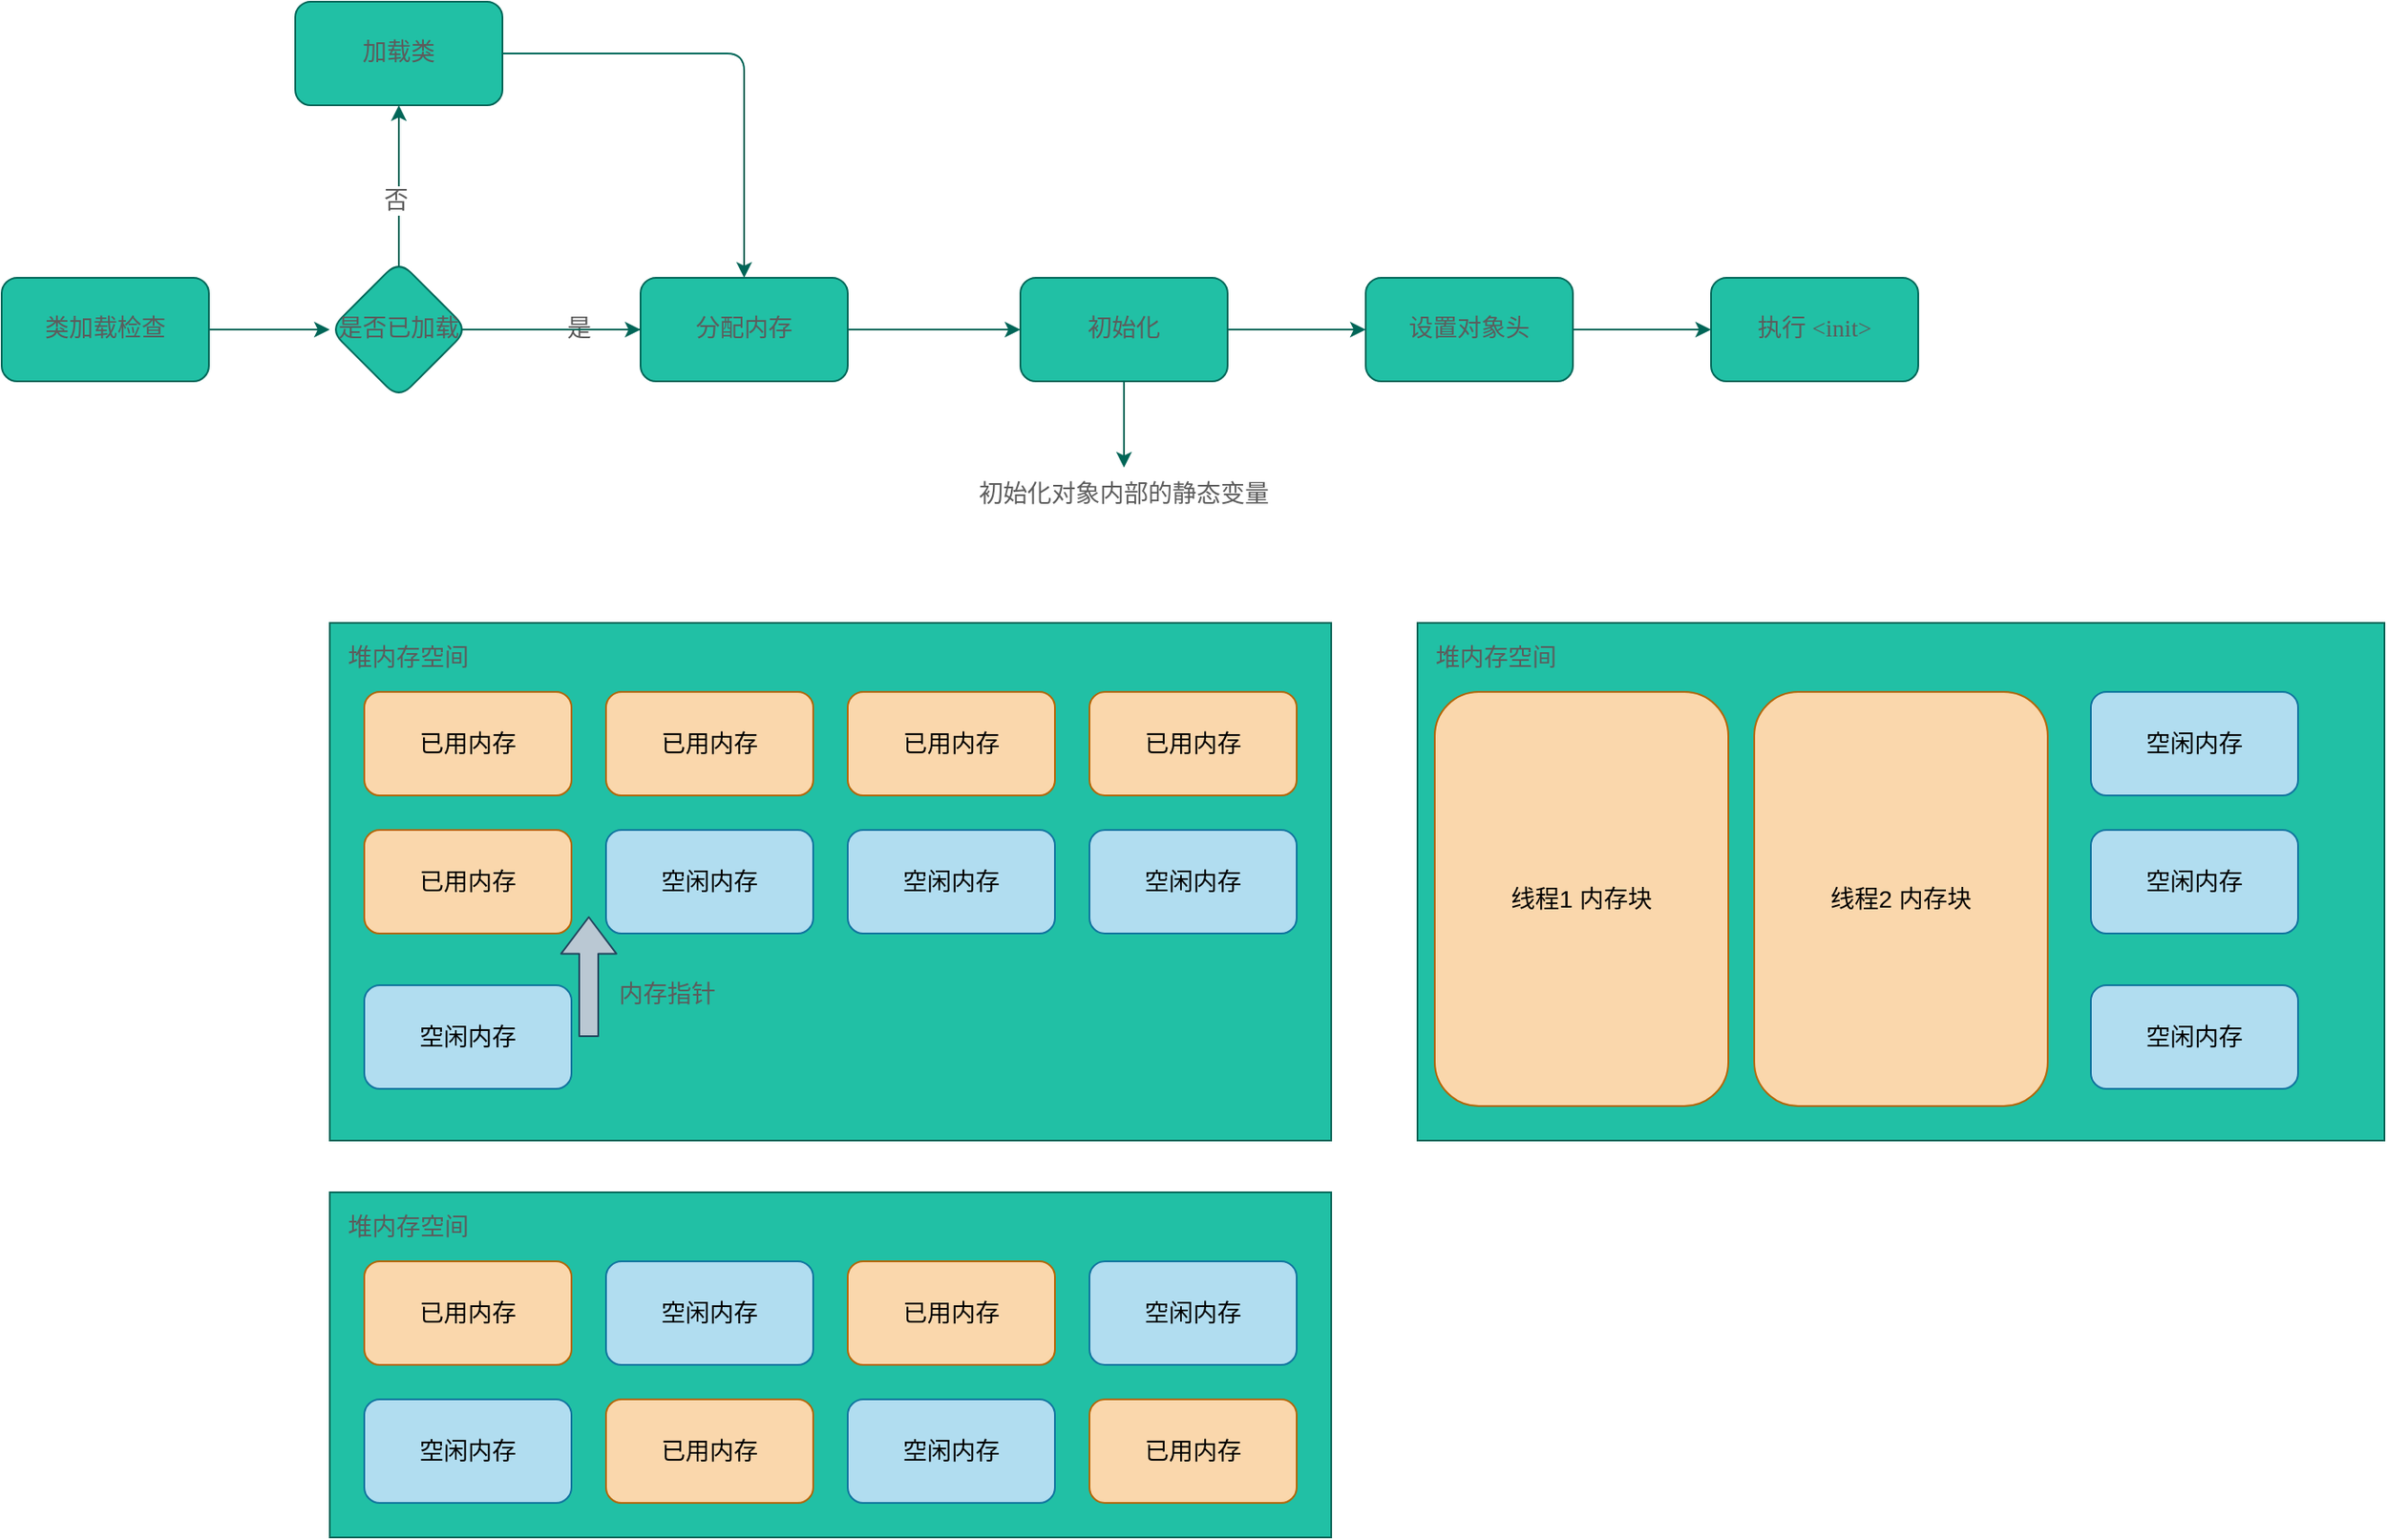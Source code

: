 <mxfile version="16.2.7" type="github">
  <diagram id="C5RBs43oDa-KdzZeNtuy" name="Page-1">
    <mxGraphModel dx="1422" dy="804" grid="1" gridSize="10" guides="1" tooltips="1" connect="1" arrows="1" fold="1" page="1" pageScale="1" pageWidth="827" pageHeight="1169" math="0" shadow="0">
      <root>
        <mxCell id="WIyWlLk6GJQsqaUBKTNV-0" />
        <mxCell id="WIyWlLk6GJQsqaUBKTNV-1" parent="WIyWlLk6GJQsqaUBKTNV-0" />
        <mxCell id="0oYpzeVEECs09RrJKvZ9-6" value="" style="edgeStyle=orthogonalEdgeStyle;rounded=1;sketch=0;orthogonalLoop=1;jettySize=auto;html=1;fontFamily=Comic Sans MS;fontColor=#5C5C5C;strokeColor=#006658;fillColor=#21C0A5;fontSize=14;" edge="1" parent="WIyWlLk6GJQsqaUBKTNV-1" source="0oYpzeVEECs09RrJKvZ9-0" target="0oYpzeVEECs09RrJKvZ9-5">
          <mxGeometry relative="1" as="geometry" />
        </mxCell>
        <mxCell id="0oYpzeVEECs09RrJKvZ9-0" value="类加载检查" style="rounded=1;whiteSpace=wrap;html=1;sketch=0;fontColor=#5C5C5C;strokeColor=#006658;fillColor=#21C0A5;fontFamily=Comic Sans MS;fontSize=14;" vertex="1" parent="WIyWlLk6GJQsqaUBKTNV-1">
          <mxGeometry x="20" y="180" width="120" height="60" as="geometry" />
        </mxCell>
        <mxCell id="0oYpzeVEECs09RrJKvZ9-8" value="" style="edgeStyle=orthogonalEdgeStyle;rounded=1;sketch=0;orthogonalLoop=1;jettySize=auto;html=1;fontFamily=Comic Sans MS;fontColor=#5C5C5C;strokeColor=#006658;fillColor=#21C0A5;fontSize=14;startArrow=none;" edge="1" parent="WIyWlLk6GJQsqaUBKTNV-1" source="0oYpzeVEECs09RrJKvZ9-9" target="0oYpzeVEECs09RrJKvZ9-7">
          <mxGeometry relative="1" as="geometry">
            <Array as="points" />
          </mxGeometry>
        </mxCell>
        <mxCell id="0oYpzeVEECs09RrJKvZ9-23" value="否" style="edgeLabel;html=1;align=center;verticalAlign=middle;resizable=0;points=[];fontSize=14;fontColor=#5C5C5C;" vertex="1" connectable="0" parent="0oYpzeVEECs09RrJKvZ9-8">
          <mxGeometry x="0.593" y="2" relative="1" as="geometry">
            <mxPoint as="offset" />
          </mxGeometry>
        </mxCell>
        <mxCell id="0oYpzeVEECs09RrJKvZ9-10" value="" style="edgeStyle=orthogonalEdgeStyle;rounded=1;sketch=0;orthogonalLoop=1;jettySize=auto;html=1;fontFamily=Comic Sans MS;fontColor=#5C5C5C;strokeColor=#006658;fillColor=#21C0A5;fontSize=14;" edge="1" parent="WIyWlLk6GJQsqaUBKTNV-1" source="0oYpzeVEECs09RrJKvZ9-5" target="0oYpzeVEECs09RrJKvZ9-9">
          <mxGeometry relative="1" as="geometry" />
        </mxCell>
        <mxCell id="0oYpzeVEECs09RrJKvZ9-14" value="是" style="edgeLabel;html=1;align=center;verticalAlign=middle;resizable=0;points=[];fontColor=#5C5C5C;fontSize=14;" vertex="1" connectable="0" parent="0oYpzeVEECs09RrJKvZ9-10">
          <mxGeometry x="0.267" y="1" relative="1" as="geometry">
            <mxPoint as="offset" />
          </mxGeometry>
        </mxCell>
        <mxCell id="0oYpzeVEECs09RrJKvZ9-5" value="是否已加载" style="rhombus;whiteSpace=wrap;html=1;fontFamily=Comic Sans MS;fillColor=#21C0A5;strokeColor=#006658;fontColor=#5C5C5C;rounded=1;sketch=0;fontSize=14;" vertex="1" parent="WIyWlLk6GJQsqaUBKTNV-1">
          <mxGeometry x="210" y="170" width="80" height="80" as="geometry" />
        </mxCell>
        <mxCell id="0oYpzeVEECs09RrJKvZ9-24" style="edgeStyle=orthogonalEdgeStyle;curved=0;rounded=1;sketch=0;orthogonalLoop=1;jettySize=auto;html=1;exitX=1;exitY=0.5;exitDx=0;exitDy=0;fontSize=14;fontColor=#5C5C5C;strokeColor=#006658;fillColor=#21C0A5;" edge="1" parent="WIyWlLk6GJQsqaUBKTNV-1" source="0oYpzeVEECs09RrJKvZ9-7" target="0oYpzeVEECs09RrJKvZ9-9">
          <mxGeometry relative="1" as="geometry" />
        </mxCell>
        <mxCell id="0oYpzeVEECs09RrJKvZ9-7" value="加载类" style="whiteSpace=wrap;html=1;fontFamily=Comic Sans MS;fillColor=#21C0A5;strokeColor=#006658;fontColor=#5C5C5C;rounded=1;sketch=0;fontSize=14;" vertex="1" parent="WIyWlLk6GJQsqaUBKTNV-1">
          <mxGeometry x="190" y="20" width="120" height="60" as="geometry" />
        </mxCell>
        <mxCell id="0oYpzeVEECs09RrJKvZ9-16" value="" style="edgeStyle=orthogonalEdgeStyle;curved=0;rounded=1;sketch=0;orthogonalLoop=1;jettySize=auto;html=1;fontColor=#5C5C5C;strokeColor=#006658;fillColor=#21C0A5;fontSize=14;" edge="1" parent="WIyWlLk6GJQsqaUBKTNV-1" source="0oYpzeVEECs09RrJKvZ9-9" target="0oYpzeVEECs09RrJKvZ9-15">
          <mxGeometry relative="1" as="geometry" />
        </mxCell>
        <mxCell id="0oYpzeVEECs09RrJKvZ9-18" value="" style="edgeStyle=orthogonalEdgeStyle;curved=0;rounded=1;sketch=0;orthogonalLoop=1;jettySize=auto;html=1;fontColor=#5C5C5C;strokeColor=#006658;fillColor=#21C0A5;fontSize=14;" edge="1" parent="WIyWlLk6GJQsqaUBKTNV-1" source="0oYpzeVEECs09RrJKvZ9-15" target="0oYpzeVEECs09RrJKvZ9-17">
          <mxGeometry relative="1" as="geometry" />
        </mxCell>
        <mxCell id="0oYpzeVEECs09RrJKvZ9-27" style="edgeStyle=orthogonalEdgeStyle;curved=0;rounded=1;sketch=0;orthogonalLoop=1;jettySize=auto;html=1;exitX=0.5;exitY=1;exitDx=0;exitDy=0;entryX=0.5;entryY=0;entryDx=0;entryDy=0;fontFamily=Helvetica;fontSize=14;fontColor=#5C5C5C;strokeColor=#006658;fillColor=#21C0A5;" edge="1" parent="WIyWlLk6GJQsqaUBKTNV-1" source="0oYpzeVEECs09RrJKvZ9-15" target="0oYpzeVEECs09RrJKvZ9-26">
          <mxGeometry relative="1" as="geometry" />
        </mxCell>
        <mxCell id="0oYpzeVEECs09RrJKvZ9-15" value="初始化" style="whiteSpace=wrap;html=1;fontFamily=Comic Sans MS;fillColor=#21C0A5;strokeColor=#006658;fontColor=#5C5C5C;rounded=1;sketch=0;fontSize=14;" vertex="1" parent="WIyWlLk6GJQsqaUBKTNV-1">
          <mxGeometry x="610" y="180" width="120" height="60" as="geometry" />
        </mxCell>
        <mxCell id="0oYpzeVEECs09RrJKvZ9-20" value="" style="edgeStyle=orthogonalEdgeStyle;curved=0;rounded=1;sketch=0;orthogonalLoop=1;jettySize=auto;html=1;fontColor=#5C5C5C;strokeColor=#006658;fillColor=#21C0A5;fontSize=14;" edge="1" parent="WIyWlLk6GJQsqaUBKTNV-1" source="0oYpzeVEECs09RrJKvZ9-17" target="0oYpzeVEECs09RrJKvZ9-19">
          <mxGeometry relative="1" as="geometry" />
        </mxCell>
        <mxCell id="0oYpzeVEECs09RrJKvZ9-17" value="设置对象头" style="whiteSpace=wrap;html=1;fontFamily=Comic Sans MS;fillColor=#21C0A5;strokeColor=#006658;fontColor=#5C5C5C;rounded=1;sketch=0;fontSize=14;" vertex="1" parent="WIyWlLk6GJQsqaUBKTNV-1">
          <mxGeometry x="810" y="180" width="120" height="60" as="geometry" />
        </mxCell>
        <mxCell id="0oYpzeVEECs09RrJKvZ9-19" value="执行 &amp;lt;init&amp;gt;" style="whiteSpace=wrap;html=1;fontFamily=Comic Sans MS;fillColor=#21C0A5;strokeColor=#006658;fontColor=#5C5C5C;rounded=1;sketch=0;fontSize=14;" vertex="1" parent="WIyWlLk6GJQsqaUBKTNV-1">
          <mxGeometry x="1010" y="180" width="120" height="60" as="geometry" />
        </mxCell>
        <mxCell id="0oYpzeVEECs09RrJKvZ9-9" value="分配内存" style="whiteSpace=wrap;html=1;fontFamily=Comic Sans MS;fillColor=#21C0A5;strokeColor=#006658;fontColor=#5C5C5C;rounded=1;sketch=0;fontSize=14;" vertex="1" parent="WIyWlLk6GJQsqaUBKTNV-1">
          <mxGeometry x="390" y="180" width="120" height="60" as="geometry" />
        </mxCell>
        <mxCell id="0oYpzeVEECs09RrJKvZ9-21" value="" style="edgeStyle=orthogonalEdgeStyle;rounded=1;sketch=0;orthogonalLoop=1;jettySize=auto;html=1;fontFamily=Comic Sans MS;fontColor=#5C5C5C;strokeColor=#006658;fillColor=#21C0A5;fontSize=14;endArrow=none;" edge="1" parent="WIyWlLk6GJQsqaUBKTNV-1" source="0oYpzeVEECs09RrJKvZ9-5" target="0oYpzeVEECs09RrJKvZ9-9">
          <mxGeometry relative="1" as="geometry">
            <mxPoint x="290" y="210" as="sourcePoint" />
            <mxPoint x="250" y="80" as="targetPoint" />
            <Array as="points">
              <mxPoint x="510" y="210" />
              <mxPoint x="510" y="210" />
            </Array>
          </mxGeometry>
        </mxCell>
        <mxCell id="0oYpzeVEECs09RrJKvZ9-26" value="初始化对象内部的静态变量" style="text;html=1;strokeColor=none;fillColor=none;align=center;verticalAlign=middle;whiteSpace=wrap;rounded=0;sketch=0;fontColor=#5C5C5C;fontSize=14;glass=0;" vertex="1" parent="WIyWlLk6GJQsqaUBKTNV-1">
          <mxGeometry x="560" y="290" width="220" height="30" as="geometry" />
        </mxCell>
        <mxCell id="0oYpzeVEECs09RrJKvZ9-29" value="" style="rounded=0;whiteSpace=wrap;html=1;sketch=0;fontColor=#5C5C5C;strokeColor=#006658;fillColor=#21C0A5;" vertex="1" parent="WIyWlLk6GJQsqaUBKTNV-1">
          <mxGeometry x="210" y="380" width="580" height="300" as="geometry" />
        </mxCell>
        <mxCell id="0oYpzeVEECs09RrJKvZ9-30" value="堆内存空间" style="text;html=1;align=center;verticalAlign=middle;resizable=0;points=[];autosize=1;strokeColor=none;fillColor=none;fontColor=#5C5C5C;fontSize=14;" vertex="1" parent="WIyWlLk6GJQsqaUBKTNV-1">
          <mxGeometry x="210" y="390" width="90" height="20" as="geometry" />
        </mxCell>
        <mxCell id="0oYpzeVEECs09RrJKvZ9-31" value="已用内存" style="rounded=1;whiteSpace=wrap;html=1;fontFamily=Helvetica;fontSize=14;fillColor=#fad7ac;strokeColor=#b46504;" vertex="1" parent="WIyWlLk6GJQsqaUBKTNV-1">
          <mxGeometry x="230" y="420" width="120" height="60" as="geometry" />
        </mxCell>
        <mxCell id="0oYpzeVEECs09RrJKvZ9-33" value="已用内存" style="rounded=1;whiteSpace=wrap;html=1;fontFamily=Helvetica;fontSize=14;fillColor=#fad7ac;strokeColor=#b46504;" vertex="1" parent="WIyWlLk6GJQsqaUBKTNV-1">
          <mxGeometry x="650" y="420" width="120" height="60" as="geometry" />
        </mxCell>
        <mxCell id="0oYpzeVEECs09RrJKvZ9-34" value="已用内存" style="rounded=1;whiteSpace=wrap;html=1;fontFamily=Helvetica;fontSize=14;fillColor=#fad7ac;strokeColor=#b46504;" vertex="1" parent="WIyWlLk6GJQsqaUBKTNV-1">
          <mxGeometry x="510" y="420" width="120" height="60" as="geometry" />
        </mxCell>
        <mxCell id="0oYpzeVEECs09RrJKvZ9-35" value="已用内存" style="rounded=1;whiteSpace=wrap;html=1;fontFamily=Helvetica;fontSize=14;fillColor=#fad7ac;strokeColor=#b46504;" vertex="1" parent="WIyWlLk6GJQsqaUBKTNV-1">
          <mxGeometry x="230" y="500" width="120" height="60" as="geometry" />
        </mxCell>
        <mxCell id="0oYpzeVEECs09RrJKvZ9-37" value="空闲内存" style="rounded=1;whiteSpace=wrap;html=1;fontFamily=Helvetica;fontSize=14;fillColor=#b1ddf0;strokeColor=#10739e;" vertex="1" parent="WIyWlLk6GJQsqaUBKTNV-1">
          <mxGeometry x="370" y="500" width="120" height="60" as="geometry" />
        </mxCell>
        <mxCell id="0oYpzeVEECs09RrJKvZ9-38" value="" style="shape=flexArrow;endArrow=classic;html=1;rounded=1;sketch=0;fontFamily=Helvetica;fontSize=14;fontColor=#5C5C5C;fillColor=#bac8d3;curved=0;width=11;endSize=6.74;strokeColor=#23445d;" edge="1" parent="WIyWlLk6GJQsqaUBKTNV-1">
          <mxGeometry width="50" height="50" relative="1" as="geometry">
            <mxPoint x="360" y="620" as="sourcePoint" />
            <mxPoint x="360" y="550" as="targetPoint" />
          </mxGeometry>
        </mxCell>
        <mxCell id="0oYpzeVEECs09RrJKvZ9-40" value="空闲内存" style="rounded=1;whiteSpace=wrap;html=1;fontFamily=Helvetica;fontSize=14;fillColor=#b1ddf0;strokeColor=#10739e;" vertex="1" parent="WIyWlLk6GJQsqaUBKTNV-1">
          <mxGeometry x="650" y="500" width="120" height="60" as="geometry" />
        </mxCell>
        <mxCell id="0oYpzeVEECs09RrJKvZ9-41" value="空闲内存" style="rounded=1;whiteSpace=wrap;html=1;fontFamily=Helvetica;fontSize=14;fillColor=#b1ddf0;strokeColor=#10739e;" vertex="1" parent="WIyWlLk6GJQsqaUBKTNV-1">
          <mxGeometry x="510" y="500" width="120" height="60" as="geometry" />
        </mxCell>
        <mxCell id="0oYpzeVEECs09RrJKvZ9-42" value="空闲内存" style="rounded=1;whiteSpace=wrap;html=1;fontFamily=Helvetica;fontSize=14;fillColor=#b1ddf0;strokeColor=#10739e;" vertex="1" parent="WIyWlLk6GJQsqaUBKTNV-1">
          <mxGeometry x="230" y="590" width="120" height="60" as="geometry" />
        </mxCell>
        <mxCell id="0oYpzeVEECs09RrJKvZ9-39" value="内存指针" style="text;html=1;align=center;verticalAlign=middle;resizable=0;points=[];autosize=1;strokeColor=none;fillColor=none;fontSize=14;fontFamily=Helvetica;fontColor=#5C5C5C;" vertex="1" parent="WIyWlLk6GJQsqaUBKTNV-1">
          <mxGeometry x="370" y="585" width="70" height="20" as="geometry" />
        </mxCell>
        <mxCell id="0oYpzeVEECs09RrJKvZ9-43" value="" style="rounded=0;whiteSpace=wrap;html=1;sketch=0;fontColor=#5C5C5C;strokeColor=#006658;fillColor=#21C0A5;" vertex="1" parent="WIyWlLk6GJQsqaUBKTNV-1">
          <mxGeometry x="210" y="710" width="580" height="200" as="geometry" />
        </mxCell>
        <mxCell id="0oYpzeVEECs09RrJKvZ9-44" value="堆内存空间" style="text;html=1;align=center;verticalAlign=middle;resizable=0;points=[];autosize=1;strokeColor=none;fillColor=none;fontColor=#5C5C5C;fontSize=14;" vertex="1" parent="WIyWlLk6GJQsqaUBKTNV-1">
          <mxGeometry x="210" y="720" width="90" height="20" as="geometry" />
        </mxCell>
        <mxCell id="0oYpzeVEECs09RrJKvZ9-45" value="已用内存" style="rounded=1;whiteSpace=wrap;html=1;fontFamily=Helvetica;fontSize=14;fillColor=#fad7ac;strokeColor=#b46504;" vertex="1" parent="WIyWlLk6GJQsqaUBKTNV-1">
          <mxGeometry x="230" y="750" width="120" height="60" as="geometry" />
        </mxCell>
        <mxCell id="0oYpzeVEECs09RrJKvZ9-46" value="已用内存" style="rounded=1;whiteSpace=wrap;html=1;fontFamily=Helvetica;fontSize=14;fillColor=#fad7ac;strokeColor=#b46504;" vertex="1" parent="WIyWlLk6GJQsqaUBKTNV-1">
          <mxGeometry x="510" y="750" width="120" height="60" as="geometry" />
        </mxCell>
        <mxCell id="0oYpzeVEECs09RrJKvZ9-47" value="已用内存" style="rounded=1;whiteSpace=wrap;html=1;fontFamily=Helvetica;fontSize=14;fillColor=#fad7ac;strokeColor=#b46504;" vertex="1" parent="WIyWlLk6GJQsqaUBKTNV-1">
          <mxGeometry x="650" y="830" width="120" height="60" as="geometry" />
        </mxCell>
        <mxCell id="0oYpzeVEECs09RrJKvZ9-48" value="已用内存" style="rounded=1;whiteSpace=wrap;html=1;fontFamily=Helvetica;fontSize=14;fillColor=#fad7ac;strokeColor=#b46504;" vertex="1" parent="WIyWlLk6GJQsqaUBKTNV-1">
          <mxGeometry x="370" y="830" width="120" height="60" as="geometry" />
        </mxCell>
        <mxCell id="0oYpzeVEECs09RrJKvZ9-50" value="空闲内存" style="rounded=1;whiteSpace=wrap;html=1;fontFamily=Helvetica;fontSize=14;fillColor=#b1ddf0;strokeColor=#10739e;" vertex="1" parent="WIyWlLk6GJQsqaUBKTNV-1">
          <mxGeometry x="370" y="750" width="120" height="60" as="geometry" />
        </mxCell>
        <mxCell id="0oYpzeVEECs09RrJKvZ9-52" value="空闲内存" style="rounded=1;whiteSpace=wrap;html=1;fontFamily=Helvetica;fontSize=14;fillColor=#b1ddf0;strokeColor=#10739e;" vertex="1" parent="WIyWlLk6GJQsqaUBKTNV-1">
          <mxGeometry x="650" y="750" width="120" height="60" as="geometry" />
        </mxCell>
        <mxCell id="0oYpzeVEECs09RrJKvZ9-53" value="空闲内存" style="rounded=1;whiteSpace=wrap;html=1;fontFamily=Helvetica;fontSize=14;fillColor=#b1ddf0;strokeColor=#10739e;" vertex="1" parent="WIyWlLk6GJQsqaUBKTNV-1">
          <mxGeometry x="510" y="830" width="120" height="60" as="geometry" />
        </mxCell>
        <mxCell id="0oYpzeVEECs09RrJKvZ9-54" value="空闲内存" style="rounded=1;whiteSpace=wrap;html=1;fontFamily=Helvetica;fontSize=14;fillColor=#b1ddf0;strokeColor=#10739e;" vertex="1" parent="WIyWlLk6GJQsqaUBKTNV-1">
          <mxGeometry x="230" y="830" width="120" height="60" as="geometry" />
        </mxCell>
        <mxCell id="0oYpzeVEECs09RrJKvZ9-57" value="" style="rounded=0;whiteSpace=wrap;html=1;sketch=0;fontColor=#5C5C5C;strokeColor=#006658;fillColor=#21C0A5;" vertex="1" parent="WIyWlLk6GJQsqaUBKTNV-1">
          <mxGeometry x="840" y="380" width="560" height="300" as="geometry" />
        </mxCell>
        <mxCell id="0oYpzeVEECs09RrJKvZ9-58" value="已用内存" style="rounded=1;whiteSpace=wrap;html=1;fontFamily=Helvetica;fontSize=14;fillColor=#fad7ac;strokeColor=#b46504;" vertex="1" parent="WIyWlLk6GJQsqaUBKTNV-1">
          <mxGeometry x="370" y="420" width="120" height="60" as="geometry" />
        </mxCell>
        <mxCell id="0oYpzeVEECs09RrJKvZ9-59" value="堆内存空间" style="text;html=1;align=center;verticalAlign=middle;resizable=0;points=[];autosize=1;strokeColor=none;fillColor=none;fontColor=#5C5C5C;fontSize=14;" vertex="1" parent="WIyWlLk6GJQsqaUBKTNV-1">
          <mxGeometry x="840" y="390" width="90" height="20" as="geometry" />
        </mxCell>
        <mxCell id="0oYpzeVEECs09RrJKvZ9-61" value="线程1 内存块" style="rounded=1;whiteSpace=wrap;html=1;fontFamily=Helvetica;fontSize=14;fillColor=#fad7ac;strokeColor=#b46504;" vertex="1" parent="WIyWlLk6GJQsqaUBKTNV-1">
          <mxGeometry x="850" y="420" width="170" height="240" as="geometry" />
        </mxCell>
        <mxCell id="0oYpzeVEECs09RrJKvZ9-62" value="线程2 内存块" style="rounded=1;whiteSpace=wrap;html=1;fontFamily=Helvetica;fontSize=14;fillColor=#fad7ac;strokeColor=#b46504;" vertex="1" parent="WIyWlLk6GJQsqaUBKTNV-1">
          <mxGeometry x="1035" y="420" width="170" height="240" as="geometry" />
        </mxCell>
        <mxCell id="0oYpzeVEECs09RrJKvZ9-64" value="空闲内存" style="rounded=1;whiteSpace=wrap;html=1;fontFamily=Helvetica;fontSize=14;fillColor=#b1ddf0;strokeColor=#10739e;" vertex="1" parent="WIyWlLk6GJQsqaUBKTNV-1">
          <mxGeometry x="1230" y="420" width="120" height="60" as="geometry" />
        </mxCell>
        <mxCell id="0oYpzeVEECs09RrJKvZ9-65" value="空闲内存" style="rounded=1;whiteSpace=wrap;html=1;fontFamily=Helvetica;fontSize=14;fillColor=#b1ddf0;strokeColor=#10739e;" vertex="1" parent="WIyWlLk6GJQsqaUBKTNV-1">
          <mxGeometry x="1230" y="500" width="120" height="60" as="geometry" />
        </mxCell>
        <mxCell id="0oYpzeVEECs09RrJKvZ9-68" value="空闲内存" style="rounded=1;whiteSpace=wrap;html=1;fontFamily=Helvetica;fontSize=14;fillColor=#b1ddf0;strokeColor=#10739e;" vertex="1" parent="WIyWlLk6GJQsqaUBKTNV-1">
          <mxGeometry x="1230" y="590" width="120" height="60" as="geometry" />
        </mxCell>
      </root>
    </mxGraphModel>
  </diagram>
</mxfile>
